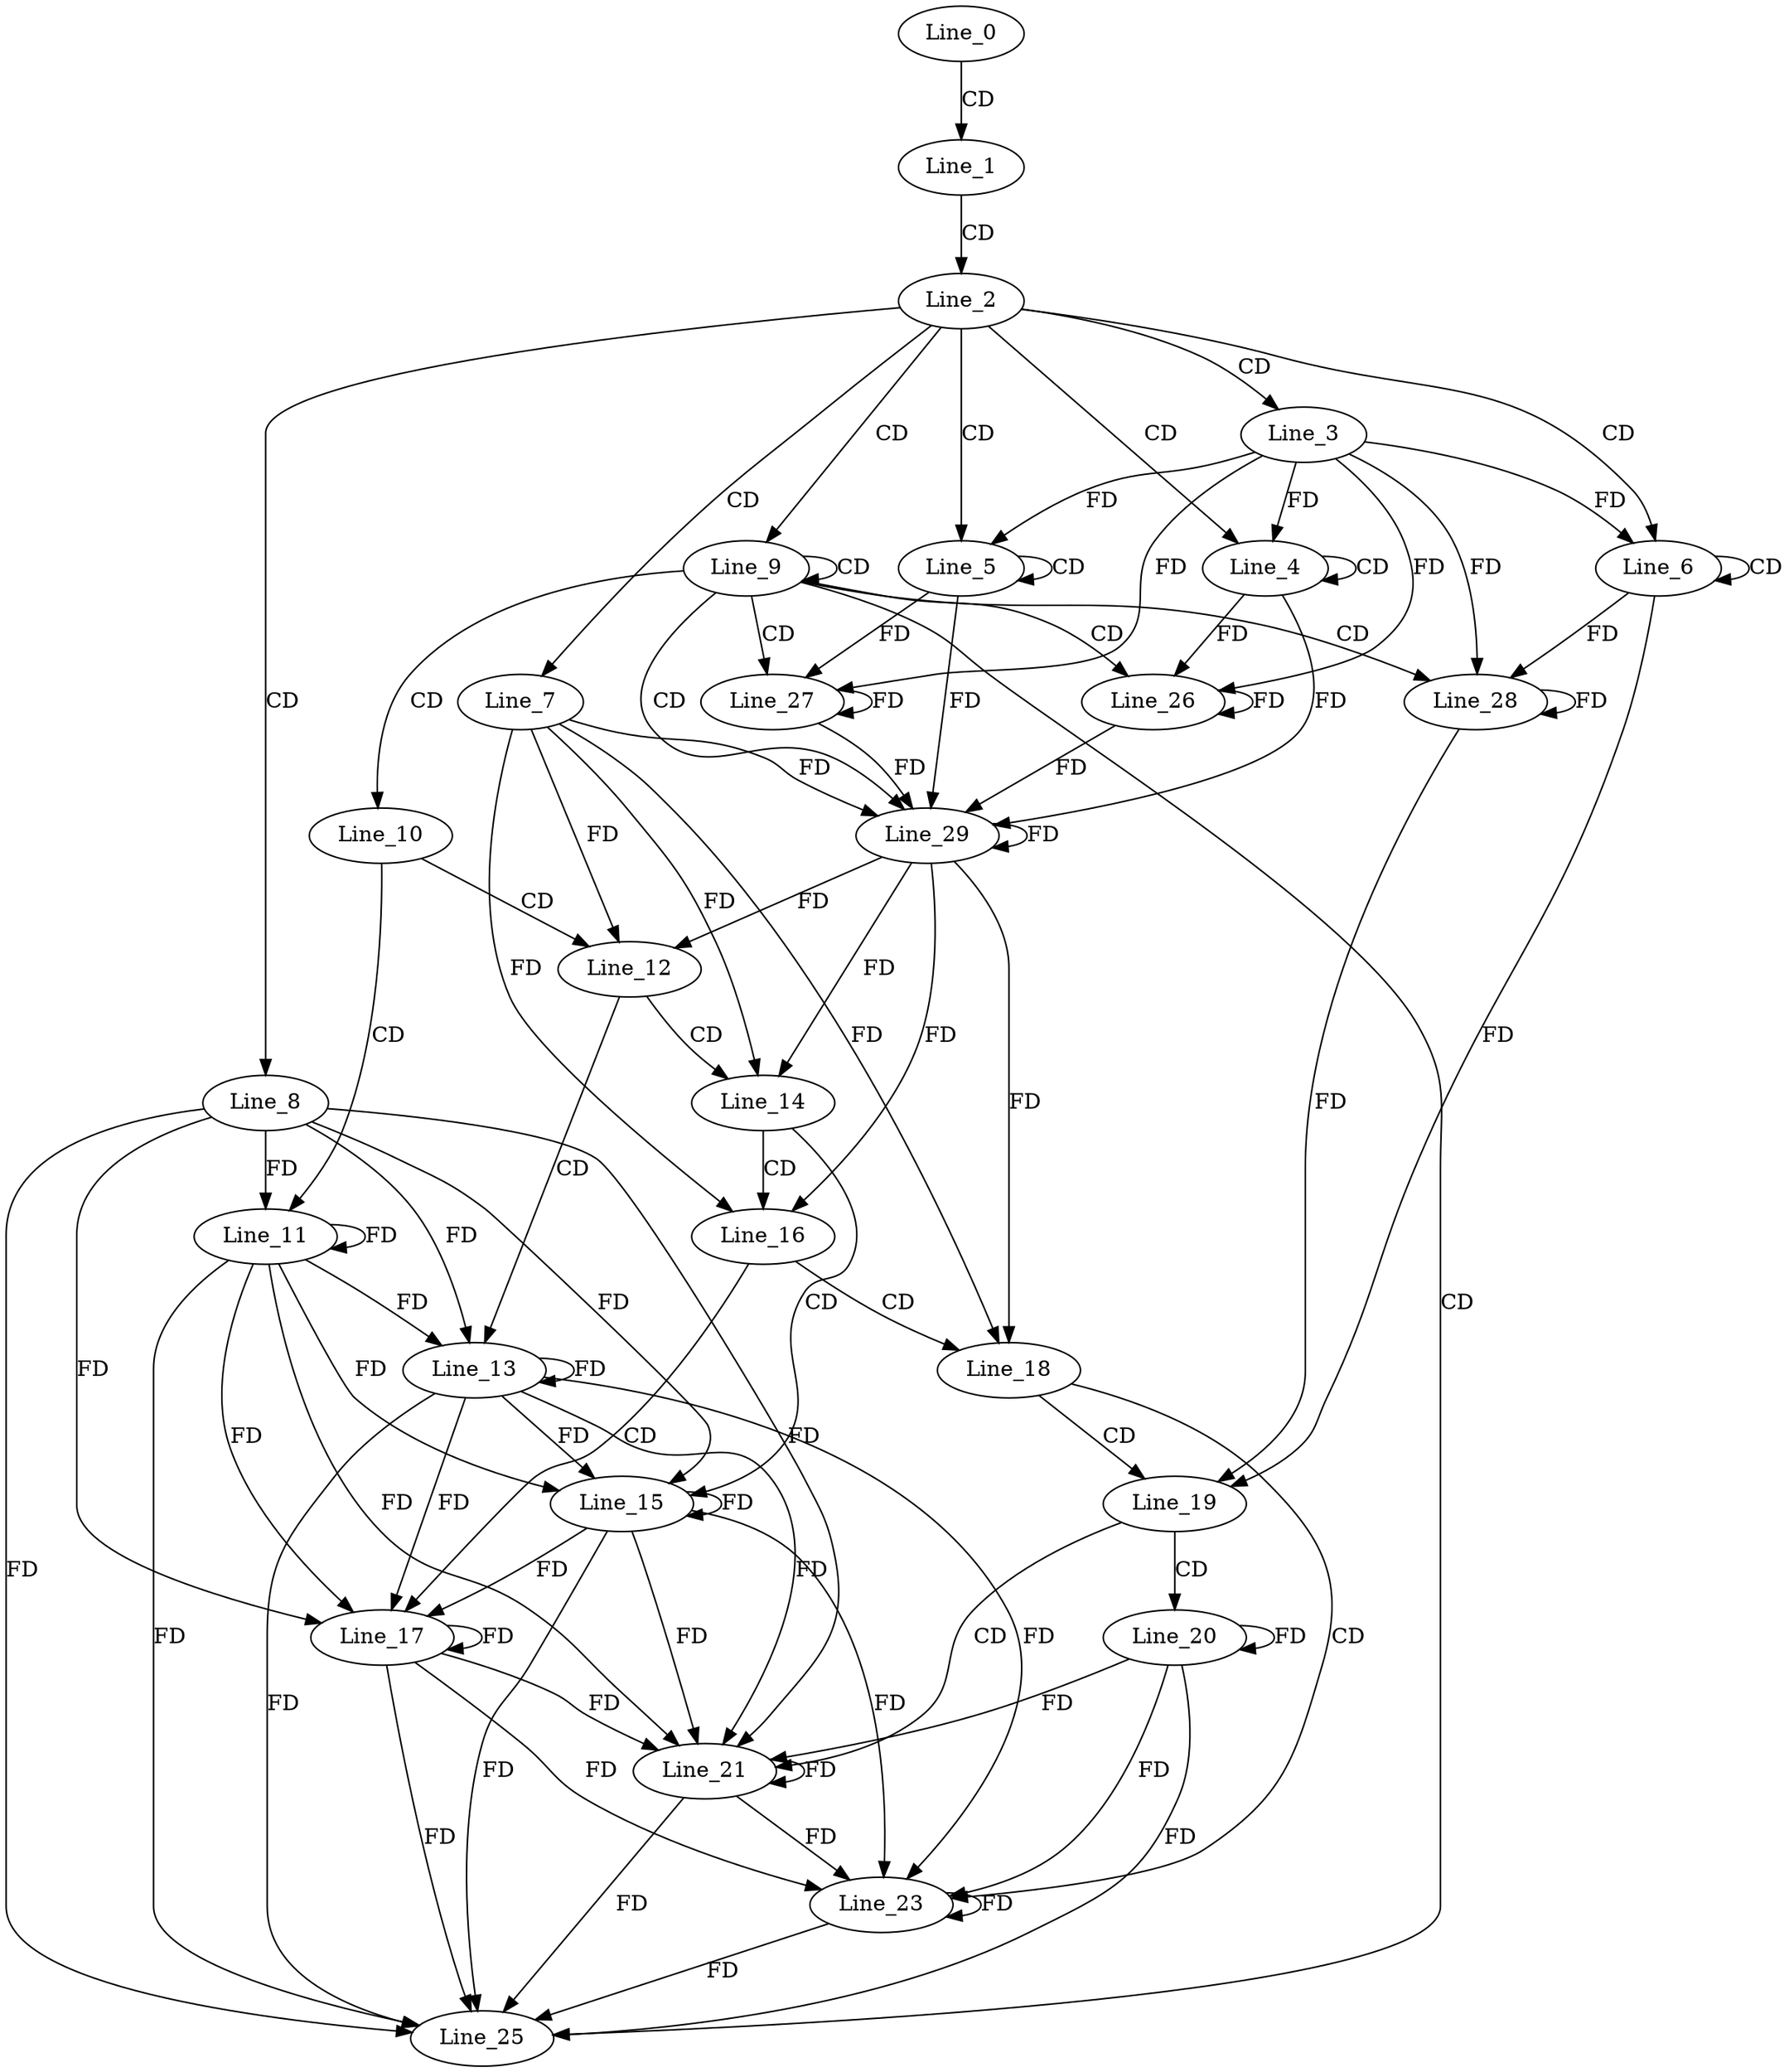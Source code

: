 digraph G {
  Line_0;
  Line_1;
  Line_2;
  Line_3;
  Line_4;
  Line_4;
  Line_5;
  Line_5;
  Line_6;
  Line_6;
  Line_7;
  Line_8;
  Line_9;
  Line_10;
  Line_11;
  Line_12;
  Line_13;
  Line_14;
  Line_15;
  Line_16;
  Line_17;
  Line_18;
  Line_19;
  Line_20;
  Line_21;
  Line_23;
  Line_25;
  Line_26;
  Line_26;
  Line_27;
  Line_27;
  Line_28;
  Line_28;
  Line_29;
  Line_0 -> Line_1 [ label="CD" ];
  Line_1 -> Line_2 [ label="CD" ];
  Line_2 -> Line_3 [ label="CD" ];
  Line_2 -> Line_4 [ label="CD" ];
  Line_4 -> Line_4 [ label="CD" ];
  Line_3 -> Line_4 [ label="FD" ];
  Line_2 -> Line_5 [ label="CD" ];
  Line_5 -> Line_5 [ label="CD" ];
  Line_3 -> Line_5 [ label="FD" ];
  Line_2 -> Line_6 [ label="CD" ];
  Line_6 -> Line_6 [ label="CD" ];
  Line_3 -> Line_6 [ label="FD" ];
  Line_2 -> Line_7 [ label="CD" ];
  Line_2 -> Line_8 [ label="CD" ];
  Line_2 -> Line_9 [ label="CD" ];
  Line_9 -> Line_9 [ label="CD" ];
  Line_9 -> Line_10 [ label="CD" ];
  Line_10 -> Line_11 [ label="CD" ];
  Line_11 -> Line_11 [ label="FD" ];
  Line_8 -> Line_11 [ label="FD" ];
  Line_10 -> Line_12 [ label="CD" ];
  Line_7 -> Line_12 [ label="FD" ];
  Line_12 -> Line_13 [ label="CD" ];
  Line_11 -> Line_13 [ label="FD" ];
  Line_13 -> Line_13 [ label="FD" ];
  Line_8 -> Line_13 [ label="FD" ];
  Line_12 -> Line_14 [ label="CD" ];
  Line_7 -> Line_14 [ label="FD" ];
  Line_14 -> Line_15 [ label="CD" ];
  Line_11 -> Line_15 [ label="FD" ];
  Line_13 -> Line_15 [ label="FD" ];
  Line_15 -> Line_15 [ label="FD" ];
  Line_8 -> Line_15 [ label="FD" ];
  Line_14 -> Line_16 [ label="CD" ];
  Line_7 -> Line_16 [ label="FD" ];
  Line_16 -> Line_17 [ label="CD" ];
  Line_11 -> Line_17 [ label="FD" ];
  Line_13 -> Line_17 [ label="FD" ];
  Line_15 -> Line_17 [ label="FD" ];
  Line_17 -> Line_17 [ label="FD" ];
  Line_8 -> Line_17 [ label="FD" ];
  Line_16 -> Line_18 [ label="CD" ];
  Line_7 -> Line_18 [ label="FD" ];
  Line_18 -> Line_19 [ label="CD" ];
  Line_6 -> Line_19 [ label="FD" ];
  Line_19 -> Line_20 [ label="CD" ];
  Line_20 -> Line_20 [ label="FD" ];
  Line_19 -> Line_21 [ label="CD" ];
  Line_11 -> Line_21 [ label="FD" ];
  Line_13 -> Line_21 [ label="FD" ];
  Line_15 -> Line_21 [ label="FD" ];
  Line_17 -> Line_21 [ label="FD" ];
  Line_20 -> Line_21 [ label="FD" ];
  Line_21 -> Line_21 [ label="FD" ];
  Line_8 -> Line_21 [ label="FD" ];
  Line_18 -> Line_23 [ label="CD" ];
  Line_13 -> Line_23 [ label="FD" ];
  Line_15 -> Line_23 [ label="FD" ];
  Line_17 -> Line_23 [ label="FD" ];
  Line_20 -> Line_23 [ label="FD" ];
  Line_21 -> Line_23 [ label="FD" ];
  Line_23 -> Line_23 [ label="FD" ];
  Line_9 -> Line_25 [ label="CD" ];
  Line_11 -> Line_25 [ label="FD" ];
  Line_13 -> Line_25 [ label="FD" ];
  Line_15 -> Line_25 [ label="FD" ];
  Line_17 -> Line_25 [ label="FD" ];
  Line_20 -> Line_25 [ label="FD" ];
  Line_21 -> Line_25 [ label="FD" ];
  Line_23 -> Line_25 [ label="FD" ];
  Line_8 -> Line_25 [ label="FD" ];
  Line_9 -> Line_26 [ label="CD" ];
  Line_26 -> Line_26 [ label="FD" ];
  Line_4 -> Line_26 [ label="FD" ];
  Line_3 -> Line_26 [ label="FD" ];
  Line_9 -> Line_27 [ label="CD" ];
  Line_27 -> Line_27 [ label="FD" ];
  Line_5 -> Line_27 [ label="FD" ];
  Line_3 -> Line_27 [ label="FD" ];
  Line_9 -> Line_28 [ label="CD" ];
  Line_28 -> Line_28 [ label="FD" ];
  Line_6 -> Line_28 [ label="FD" ];
  Line_3 -> Line_28 [ label="FD" ];
  Line_9 -> Line_29 [ label="CD" ];
  Line_29 -> Line_29 [ label="FD" ];
  Line_7 -> Line_29 [ label="FD" ];
  Line_26 -> Line_29 [ label="FD" ];
  Line_4 -> Line_29 [ label="FD" ];
  Line_27 -> Line_29 [ label="FD" ];
  Line_5 -> Line_29 [ label="FD" ];
  Line_29 -> Line_12 [ label="FD" ];
  Line_29 -> Line_14 [ label="FD" ];
  Line_29 -> Line_16 [ label="FD" ];
  Line_29 -> Line_18 [ label="FD" ];
  Line_28 -> Line_19 [ label="FD" ];
}
